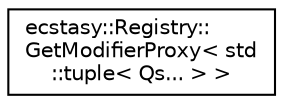 digraph "Graphical Class Hierarchy"
{
 // LATEX_PDF_SIZE
  edge [fontname="Helvetica",fontsize="10",labelfontname="Helvetica",labelfontsize="10"];
  node [fontname="Helvetica",fontsize="10",shape=record];
  rankdir="LR";
  Node0 [label="ecstasy::Registry::\lGetModifierProxy\< std\l::tuple\< Qs... \> \>",height=0.2,width=0.4,color="black", fillcolor="white", style="filled",URL="$structecstasy_1_1_registry_1_1_get_modifier_proxy_3_01std_1_1tuple_3_01_qs_8_8_8_01_4_01_4.html",tooltip="Proxy structure to extract the operand types using template partial specialization."];
}
